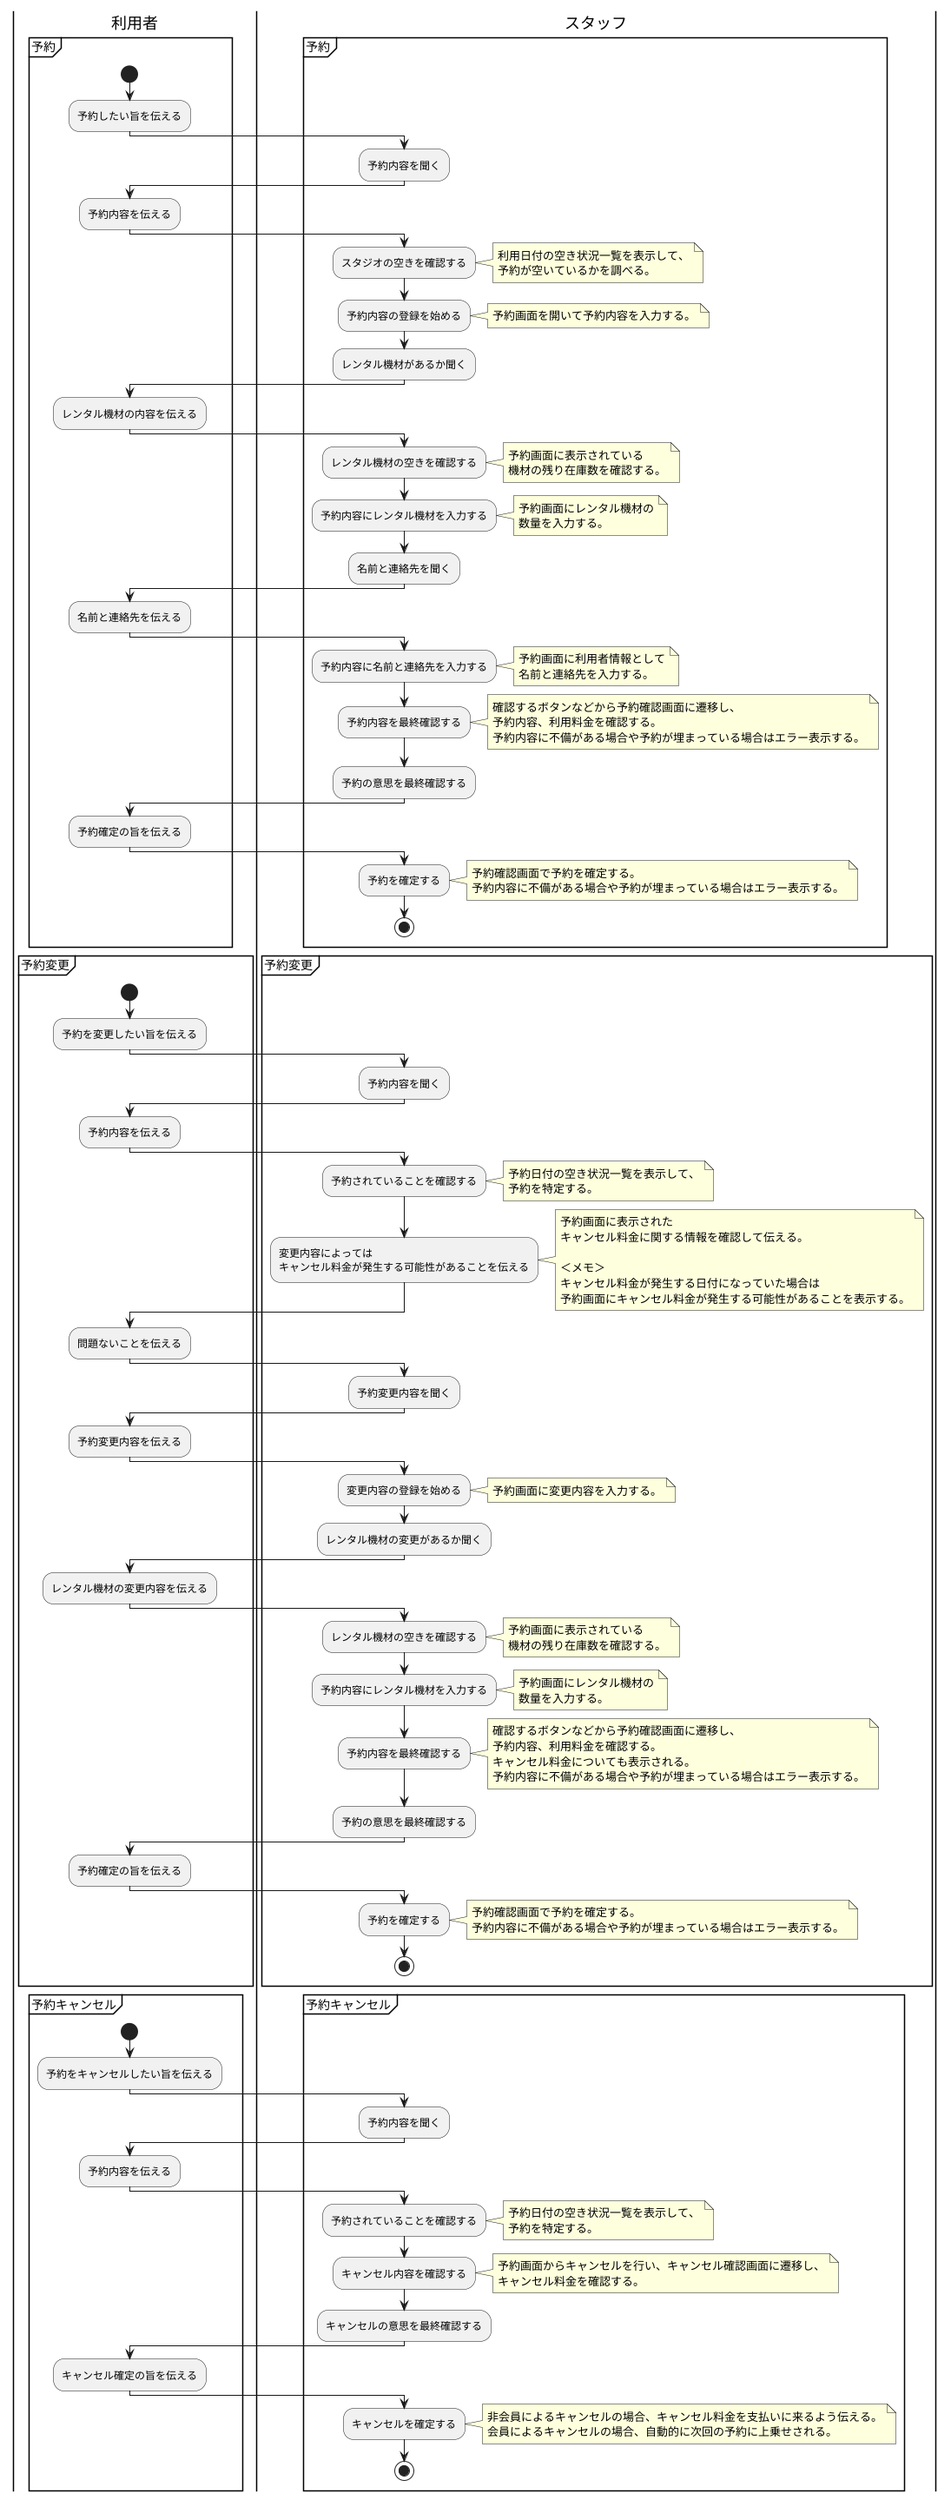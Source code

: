 @startuml BusinessFlow

|利用者|
partition 予約 {
    start
    :予約したい旨を伝える;

    |スタッフ|
    :予約内容を聞く;

    |利用者|
    :予約内容を伝える;

    |スタッフ|
    :スタジオの空きを確認する;
    note right
    利用日付の空き状況一覧を表示して、
    予約が空いているかを調べる。
    end note
    
    :予約内容の登録を始める;
    note right
    予約画面を開いて予約内容を入力する。
    end note

    :レンタル機材があるか聞く;

    |利用者|
    :レンタル機材の内容を伝える;

    |スタッフ|
    :レンタル機材の空きを確認する;
    note right
    予約画面に表示されている
    機材の残り在庫数を確認する。
    end note

    :予約内容にレンタル機材を入力する;
    note right
    予約画面にレンタル機材の
    数量を入力する。
    end note

    :名前と連絡先を聞く;

    |利用者|
    :名前と連絡先を伝える;

    |スタッフ|
    :予約内容に名前と連絡先を入力する;
    note right
    予約画面に利用者情報として
    名前と連絡先を入力する。
    end note

    :予約内容を最終確認する;
    note right
    確認するボタンなどから予約確認画面に遷移し、
    予約内容、利用料金を確認する。
    予約内容に不備がある場合や予約が埋まっている場合はエラー表示する。
    end note

    :予約の意思を最終確認する;

    |利用者|
    :予約確定の旨を伝える;

    |スタッフ|
    :予約を確定する;
    note right
    予約確認画面で予約を確定する。
    予約内容に不備がある場合や予約が埋まっている場合はエラー表示する。
    end note

    stop
}


|利用者|
partition 予約変更 {
    start
    :予約を変更したい旨を伝える;

    |スタッフ|
    :予約内容を聞く;

    |利用者|
    :予約内容を伝える;

    |スタッフ|
    :予約されていることを確認する;
    note right
    予約日付の空き状況一覧を表示して、
    予約を特定する。
    end note

    :変更内容によっては
    キャンセル料金が発生する可能性があることを伝える;
    note right
    予約画面に表示された
    キャンセル料金に関する情報を確認して伝える。

    ＜メモ＞
    キャンセル料金が発生する日付になっていた場合は
    予約画面にキャンセル料金が発生する可能性があることを表示する。
    end note

    |利用者|
    :問題ないことを伝える;

    |スタッフ|
    :予約変更内容を聞く;

    |利用者|
    :予約変更内容を伝える;

    |スタッフ|
    :変更内容の登録を始める;
    note right
    予約画面に変更内容を入力する。
    end note

    :レンタル機材の変更があるか聞く;

    |利用者|
    :レンタル機材の変更内容を伝える;

    |スタッフ|
    :レンタル機材の空きを確認する;
    note right
    予約画面に表示されている
    機材の残り在庫数を確認する。
    end note

    :予約内容にレンタル機材を入力する;
    note right
    予約画面にレンタル機材の
    数量を入力する。
    end note

    :予約内容を最終確認する;
    note right
    確認するボタンなどから予約確認画面に遷移し、
    予約内容、利用料金を確認する。
    キャンセル料金についても表示される。
    予約内容に不備がある場合や予約が埋まっている場合はエラー表示する。
    end note

    :予約の意思を最終確認する;

    |利用者|
    :予約確定の旨を伝える;

    |スタッフ|
    :予約を確定する;
    note right
    予約確認画面で予約を確定する。
    予約内容に不備がある場合や予約が埋まっている場合はエラー表示する。
    end note

    stop
}

|利用者|
partition 予約キャンセル {
    start
    :予約をキャンセルしたい旨を伝える;

    |スタッフ|
    :予約内容を聞く;

    |利用者|
    :予約内容を伝える;

    |スタッフ|
    :予約されていることを確認する;
    note right
    予約日付の空き状況一覧を表示して、
    予約を特定する。
    end note

    :キャンセル内容を確認する;
    note right
    予約画面からキャンセルを行い、キャンセル確認画面に遷移し、
    キャンセル料金を確認する。
    end note

    :キャンセルの意思を最終確認する;

    |利用者|
    :キャンセル確定の旨を伝える;

    |スタッフ|
    :キャンセルを確定する;

    note right
    非会員によるキャンセルの場合、キャンセル料金を支払いに来るよう伝える。
    会員によるキャンセルの場合、自動的に次回の予約に上乗せされる。
    end note
    
    stop
}

@enduml
